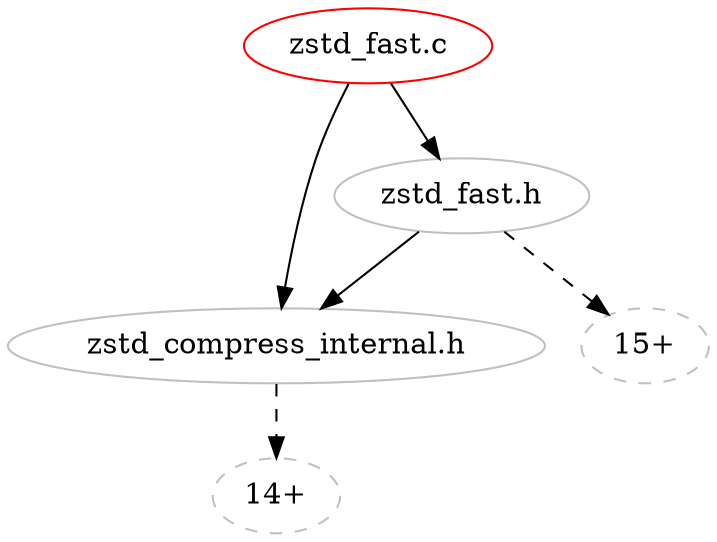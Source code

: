 digraph G {
    graph [overlap="false"]
    "/Users/quint/Downloads/zstd-dev/lib/compress/zstd_fast.c" [color=red, label="zstd_fast.c", style=solid];
    "/Users/quint/Downloads/zstd-dev/lib/compress/zstd_compress_internal.h" [color=gray, label="zstd_compress_internal.h", style=solid];
    "/Users/quint/Downloads/zstd-dev/lib/compress/zstd_compress_internal.h_include_count" [color=gray, label="14+", style=dashed];
    "/Users/quint/Downloads/zstd-dev/lib/compress/zstd_fast.h" [color=gray, label="zstd_fast.h", style=solid];
    "/Users/quint/Downloads/zstd-dev/lib/compress/zstd_fast.h_include_count" [color=gray, label="15+", style=dashed];
    "/Users/quint/Downloads/zstd-dev/lib/compress/zstd_fast.c" -> "/Users/quint/Downloads/zstd-dev/lib/compress/zstd_fast.h" [style=solid];
    "/Users/quint/Downloads/zstd-dev/lib/compress/zstd_fast.c" -> "/Users/quint/Downloads/zstd-dev/lib/compress/zstd_compress_internal.h" [style=solid];
    "/Users/quint/Downloads/zstd-dev/lib/compress/zstd_compress_internal.h" -> "/Users/quint/Downloads/zstd-dev/lib/compress/zstd_compress_internal.h_include_count" [style=dashed];
    "/Users/quint/Downloads/zstd-dev/lib/compress/zstd_fast.h" -> "/Users/quint/Downloads/zstd-dev/lib/compress/zstd_fast.h_include_count" [style=dashed];
    "/Users/quint/Downloads/zstd-dev/lib/compress/zstd_fast.h" -> "/Users/quint/Downloads/zstd-dev/lib/compress/zstd_compress_internal.h" [style=solid];
}